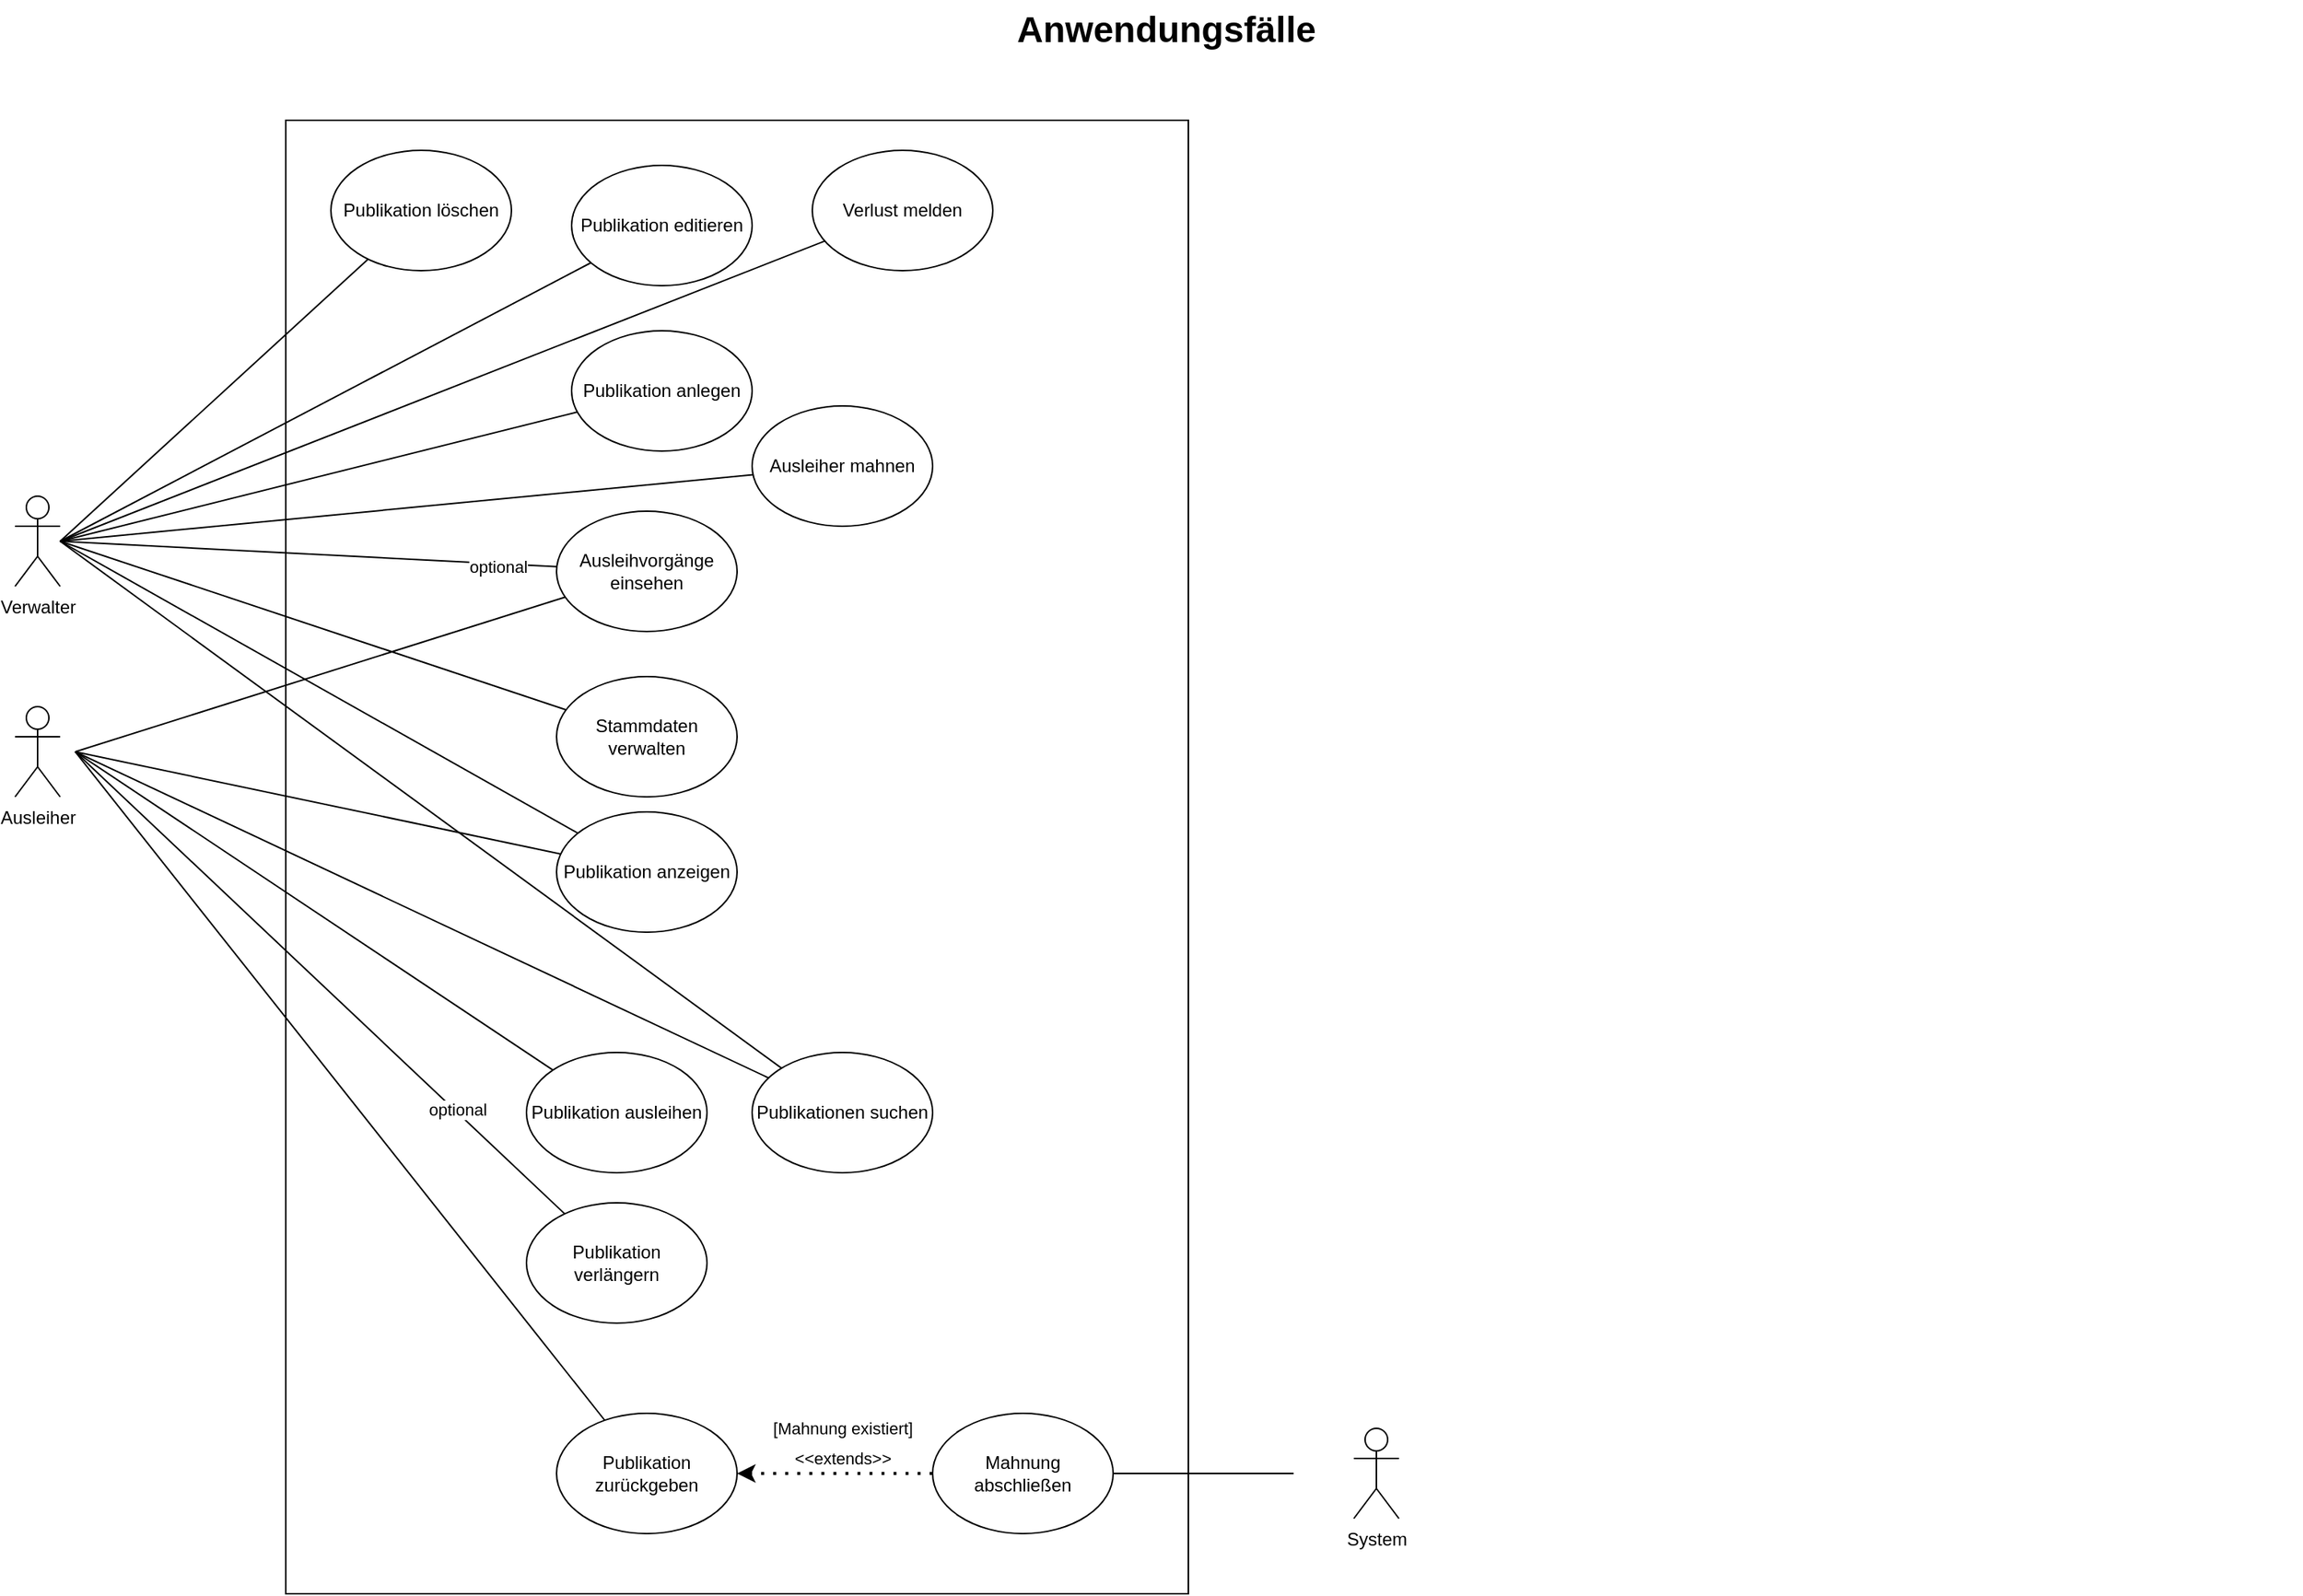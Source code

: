 <mxfile version="20.5.1" type="onedrive"><diagram name="Page-1" id="929967ad-93f9-6ef4-fab6-5d389245f69c"><mxGraphModel grid="1" page="1" gridSize="10" guides="1" tooltips="1" connect="1" arrows="1" fold="1" pageScale="1.5" pageWidth="1169" pageHeight="826" background="none" math="0" shadow="0"><root><mxCell id="0" style=";html=1;"/><mxCell id="1" style=";html=1;" parent="0"/><mxCell id="1672d66443f91eb5-23" value="Anwendungsfälle" style="text;strokeColor=none;fillColor=none;html=1;fontSize=24;fontStyle=1;verticalAlign=middle;align=center;" vertex="1" parent="1"><mxGeometry x="120" y="40" width="1510" height="40" as="geometry"/></mxCell><mxCell id="UBSjtmPec1BVyTYs1QZE-1" value="Verwalter" style="shape=umlActor;verticalLabelPosition=bottom;verticalAlign=top;html=1;outlineConnect=0;" vertex="1" parent="1"><mxGeometry x="110" y="370" width="30" height="60" as="geometry"/></mxCell><mxCell id="UBSjtmPec1BVyTYs1QZE-2" value="Ausleiher" style="shape=umlActor;verticalLabelPosition=bottom;verticalAlign=top;html=1;outlineConnect=0;" vertex="1" parent="1"><mxGeometry x="110" y="510" width="30" height="60" as="geometry"/></mxCell><mxCell id="UBSjtmPec1BVyTYs1QZE-3" value="" style="whiteSpace=wrap;html=1;" vertex="1" parent="1"><mxGeometry x="290" y="120" width="600" height="980" as="geometry"/></mxCell><mxCell id="UBSjtmPec1BVyTYs1QZE-12" value="" style="endArrow=none;html=1;rounded=0;" edge="1" parent="1" target="UBSjtmPec1BVyTYs1QZE-18"><mxGeometry width="50" height="50" relative="1" as="geometry"><mxPoint x="140" y="400" as="sourcePoint"/><mxPoint x="405.912" y="237.131" as="targetPoint"/></mxGeometry></mxCell><mxCell id="UBSjtmPec1BVyTYs1QZE-13" value="Publikation anzeigen" style="ellipse;whiteSpace=wrap;html=1;" vertex="1" parent="1"><mxGeometry x="470" y="580" width="120" height="80" as="geometry"/></mxCell><mxCell id="UBSjtmPec1BVyTYs1QZE-14" value="" style="endArrow=none;html=1;rounded=0;" edge="1" parent="1" target="UBSjtmPec1BVyTYs1QZE-13"><mxGeometry width="50" height="50" relative="1" as="geometry"><mxPoint x="150" y="540" as="sourcePoint"/><mxPoint x="260" y="490" as="targetPoint"/></mxGeometry></mxCell><mxCell id="UBSjtmPec1BVyTYs1QZE-15" value="" style="endArrow=none;html=1;rounded=0;" edge="1" parent="1" target="UBSjtmPec1BVyTYs1QZE-13"><mxGeometry width="50" height="50" relative="1" as="geometry"><mxPoint x="140" y="400" as="sourcePoint"/><mxPoint x="411.442" y="423.496" as="targetPoint"/></mxGeometry></mxCell><mxCell id="UBSjtmPec1BVyTYs1QZE-16" value="Publikation anlegen" style="ellipse;whiteSpace=wrap;html=1;" vertex="1" parent="1"><mxGeometry x="480" y="260" width="120" height="80" as="geometry"/></mxCell><mxCell id="UBSjtmPec1BVyTYs1QZE-17" value="" style="endArrow=none;html=1;rounded=0;" edge="1" parent="1" target="UBSjtmPec1BVyTYs1QZE-16"><mxGeometry width="50" height="50" relative="1" as="geometry"><mxPoint x="140" y="400" as="sourcePoint"/><mxPoint x="421.442" y="433.496" as="targetPoint"/></mxGeometry></mxCell><mxCell id="UBSjtmPec1BVyTYs1QZE-18" value="Publikation editieren" style="ellipse;whiteSpace=wrap;html=1;" vertex="1" parent="1"><mxGeometry x="480" y="150" width="120" height="80" as="geometry"/></mxCell><mxCell id="UBSjtmPec1BVyTYs1QZE-19" value="Publikation löschen" style="ellipse;whiteSpace=wrap;html=1;" vertex="1" parent="1"><mxGeometry x="320" y="140" width="120" height="80" as="geometry"/></mxCell><mxCell id="UBSjtmPec1BVyTYs1QZE-20" value="" style="endArrow=none;html=1;rounded=0;" edge="1" parent="1" target="UBSjtmPec1BVyTYs1QZE-19"><mxGeometry width="50" height="50" relative="1" as="geometry"><mxPoint x="140" y="400" as="sourcePoint"/><mxPoint x="431.442" y="443.496" as="targetPoint"/></mxGeometry></mxCell><mxCell id="UBSjtmPec1BVyTYs1QZE-21" value="Publikationen suchen" style="ellipse;whiteSpace=wrap;html=1;" vertex="1" parent="1"><mxGeometry x="600" y="740" width="120" height="80" as="geometry"/></mxCell><mxCell id="UBSjtmPec1BVyTYs1QZE-22" value="" style="endArrow=none;html=1;rounded=0;" edge="1" parent="1" target="UBSjtmPec1BVyTYs1QZE-21"><mxGeometry width="50" height="50" relative="1" as="geometry"><mxPoint x="150" y="540" as="sourcePoint"/><mxPoint x="441.442" y="453.496" as="targetPoint"/></mxGeometry></mxCell><mxCell id="UBSjtmPec1BVyTYs1QZE-23" value="" style="endArrow=none;html=1;rounded=0;" edge="1" parent="1" target="UBSjtmPec1BVyTYs1QZE-21"><mxGeometry width="50" height="50" relative="1" as="geometry"><mxPoint x="140" y="400" as="sourcePoint"/><mxPoint x="451.442" y="463.496" as="targetPoint"/></mxGeometry></mxCell><mxCell id="UBSjtmPec1BVyTYs1QZE-24" value="Publikation ausleihen" style="ellipse;whiteSpace=wrap;html=1;" vertex="1" parent="1"><mxGeometry x="450" y="740" width="120" height="80" as="geometry"/></mxCell><mxCell id="UBSjtmPec1BVyTYs1QZE-25" value="" style="endArrow=none;html=1;rounded=0;" edge="1" parent="1" target="UBSjtmPec1BVyTYs1QZE-24"><mxGeometry width="50" height="50" relative="1" as="geometry"><mxPoint x="150" y="540" as="sourcePoint"/><mxPoint x="461.442" y="473.496" as="targetPoint"/></mxGeometry></mxCell><mxCell id="UBSjtmPec1BVyTYs1QZE-26" value="Publikation verlängern" style="ellipse;whiteSpace=wrap;html=1;" vertex="1" parent="1"><mxGeometry x="450" y="840" width="120" height="80" as="geometry"/></mxCell><mxCell id="UBSjtmPec1BVyTYs1QZE-30" value="" style="endArrow=none;html=1;rounded=0;" edge="1" parent="1" target="UBSjtmPec1BVyTYs1QZE-26"><mxGeometry width="50" height="50" relative="1" as="geometry"><mxPoint x="150" y="540" as="sourcePoint"/><mxPoint x="471.442" y="483.496" as="targetPoint"/></mxGeometry></mxCell><mxCell id="3l0V7gdWWxvvtZ06A2Cy-3" value="optional" style="edgeLabel;html=1;align=center;verticalAlign=middle;resizable=0;points=[];" connectable="0" vertex="1" parent="UBSjtmPec1BVyTYs1QZE-30"><mxGeometry x="0.554" y="2" relative="1" as="geometry"><mxPoint x="-1" as="offset"/></mxGeometry></mxCell><mxCell id="UBSjtmPec1BVyTYs1QZE-31" value="Ausleihvorgänge einsehen" style="ellipse;whiteSpace=wrap;html=1;" vertex="1" parent="1"><mxGeometry x="470" y="380" width="120" height="80" as="geometry"/></mxCell><mxCell id="UBSjtmPec1BVyTYs1QZE-32" value="Publikation zurückgeben" style="ellipse;whiteSpace=wrap;html=1;" vertex="1" parent="1"><mxGeometry x="470" y="980" width="120" height="80" as="geometry"/></mxCell><mxCell id="UBSjtmPec1BVyTYs1QZE-33" value="" style="endArrow=none;html=1;rounded=0;" edge="1" parent="1" target="UBSjtmPec1BVyTYs1QZE-32"><mxGeometry width="50" height="50" relative="1" as="geometry"><mxPoint x="150" y="540" as="sourcePoint"/><mxPoint x="481.442" y="493.496" as="targetPoint"/></mxGeometry></mxCell><mxCell id="UBSjtmPec1BVyTYs1QZE-34" value="" style="endArrow=none;html=1;rounded=0;" edge="1" parent="1" target="UBSjtmPec1BVyTYs1QZE-31"><mxGeometry width="50" height="50" relative="1" as="geometry"><mxPoint x="150" y="540" as="sourcePoint"/><mxPoint x="491.442" y="503.496" as="targetPoint"/></mxGeometry></mxCell><mxCell id="UBSjtmPec1BVyTYs1QZE-35" value="" style="endArrow=none;html=1;rounded=0;" edge="1" parent="1" target="UBSjtmPec1BVyTYs1QZE-31"><mxGeometry width="50" height="50" relative="1" as="geometry"><mxPoint x="140" y="400" as="sourcePoint"/><mxPoint x="501.442" y="513.496" as="targetPoint"/></mxGeometry></mxCell><mxCell id="UBSjtmPec1BVyTYs1QZE-36" value="optional" style="edgeLabel;html=1;align=center;verticalAlign=middle;resizable=0;points=[];" vertex="1" connectable="0" parent="UBSjtmPec1BVyTYs1QZE-35"><mxGeometry x="0.759" y="-2" relative="1" as="geometry"><mxPoint as="offset"/></mxGeometry></mxCell><mxCell id="UBSjtmPec1BVyTYs1QZE-37" value="System" style="shape=umlActor;verticalLabelPosition=bottom;verticalAlign=top;html=1;outlineConnect=0;" vertex="1" parent="1"><mxGeometry x="1000" y="990" width="30" height="60" as="geometry"/></mxCell><mxCell id="UBSjtmPec1BVyTYs1QZE-40" value="Ausleiher mahnen" style="ellipse;whiteSpace=wrap;html=1;" vertex="1" parent="1"><mxGeometry x="600" y="310" width="120" height="80" as="geometry"/></mxCell><mxCell id="UBSjtmPec1BVyTYs1QZE-41" value="" style="endArrow=none;html=1;rounded=0;" edge="1" parent="1" target="UBSjtmPec1BVyTYs1QZE-40"><mxGeometry width="50" height="50" relative="1" as="geometry"><mxPoint x="140" y="400" as="sourcePoint"/><mxPoint x="521.442" y="533.496" as="targetPoint"/></mxGeometry></mxCell><mxCell id="UBSjtmPec1BVyTYs1QZE-42" value="" style="endArrow=classic;dashed=1;html=1;dashPattern=1 3;strokeWidth=2;rounded=0;entryX=1;entryY=0.5;entryDx=0;entryDy=0;" edge="1" parent="1" source="UBSjtmPec1BVyTYs1QZE-44" target="UBSjtmPec1BVyTYs1QZE-32"><mxGeometry width="50" height="50" relative="1" as="geometry"><mxPoint x="860" y="440" as="sourcePoint"/><mxPoint x="910" y="390" as="targetPoint"/></mxGeometry></mxCell><mxCell id="UBSjtmPec1BVyTYs1QZE-43" value="&amp;lt;&amp;lt;extends&amp;gt;&amp;gt;" style="edgeLabel;html=1;align=center;verticalAlign=middle;resizable=0;points=[];" vertex="1" connectable="0" parent="UBSjtmPec1BVyTYs1QZE-42"><mxGeometry x="-0.18" y="2" relative="1" as="geometry"><mxPoint x="-7" y="-12" as="offset"/></mxGeometry></mxCell><mxCell id="UBSjtmPec1BVyTYs1QZE-47" value="[Mahnung existiert]" style="edgeLabel;html=1;align=center;verticalAlign=middle;resizable=0;points=[];" vertex="1" connectable="0" parent="UBSjtmPec1BVyTYs1QZE-42"><mxGeometry x="0.092" y="3" relative="1" as="geometry"><mxPoint x="11" y="-33" as="offset"/></mxGeometry></mxCell><mxCell id="UBSjtmPec1BVyTYs1QZE-44" value="Mahnung abschließen" style="ellipse;whiteSpace=wrap;html=1;" vertex="1" parent="1"><mxGeometry x="720" y="980" width="120" height="80" as="geometry"/></mxCell><mxCell id="UBSjtmPec1BVyTYs1QZE-46" value="" style="endArrow=none;html=1;rounded=0;" edge="1" parent="1" source="UBSjtmPec1BVyTYs1QZE-44"><mxGeometry width="50" height="50" relative="1" as="geometry"><mxPoint x="1160" y="660" as="sourcePoint"/><mxPoint x="960" y="1020" as="targetPoint"/></mxGeometry></mxCell><mxCell id="UBSjtmPec1BVyTYs1QZE-48" value="Verlust melden" style="ellipse;whiteSpace=wrap;html=1;" vertex="1" parent="1"><mxGeometry x="640" y="140" width="120" height="80" as="geometry"/></mxCell><mxCell id="UBSjtmPec1BVyTYs1QZE-49" value="" style="endArrow=none;html=1;rounded=0;" edge="1" parent="1" target="UBSjtmPec1BVyTYs1QZE-48"><mxGeometry width="50" height="50" relative="1" as="geometry"><mxPoint x="140" y="400" as="sourcePoint"/><mxPoint x="210" y="680" as="targetPoint"/></mxGeometry></mxCell><mxCell id="UBSjtmPec1BVyTYs1QZE-52" value="Stammdaten verwalten" style="ellipse;whiteSpace=wrap;html=1;" vertex="1" parent="1"><mxGeometry x="470" y="490" width="120" height="80" as="geometry"/></mxCell><mxCell id="UBSjtmPec1BVyTYs1QZE-54" value="" style="endArrow=none;html=1;rounded=0;" edge="1" parent="1" target="UBSjtmPec1BVyTYs1QZE-52"><mxGeometry width="50" height="50" relative="1" as="geometry"><mxPoint x="140" y="400" as="sourcePoint"/><mxPoint x="120" y="480" as="targetPoint"/></mxGeometry></mxCell></root></mxGraphModel></diagram></mxfile>